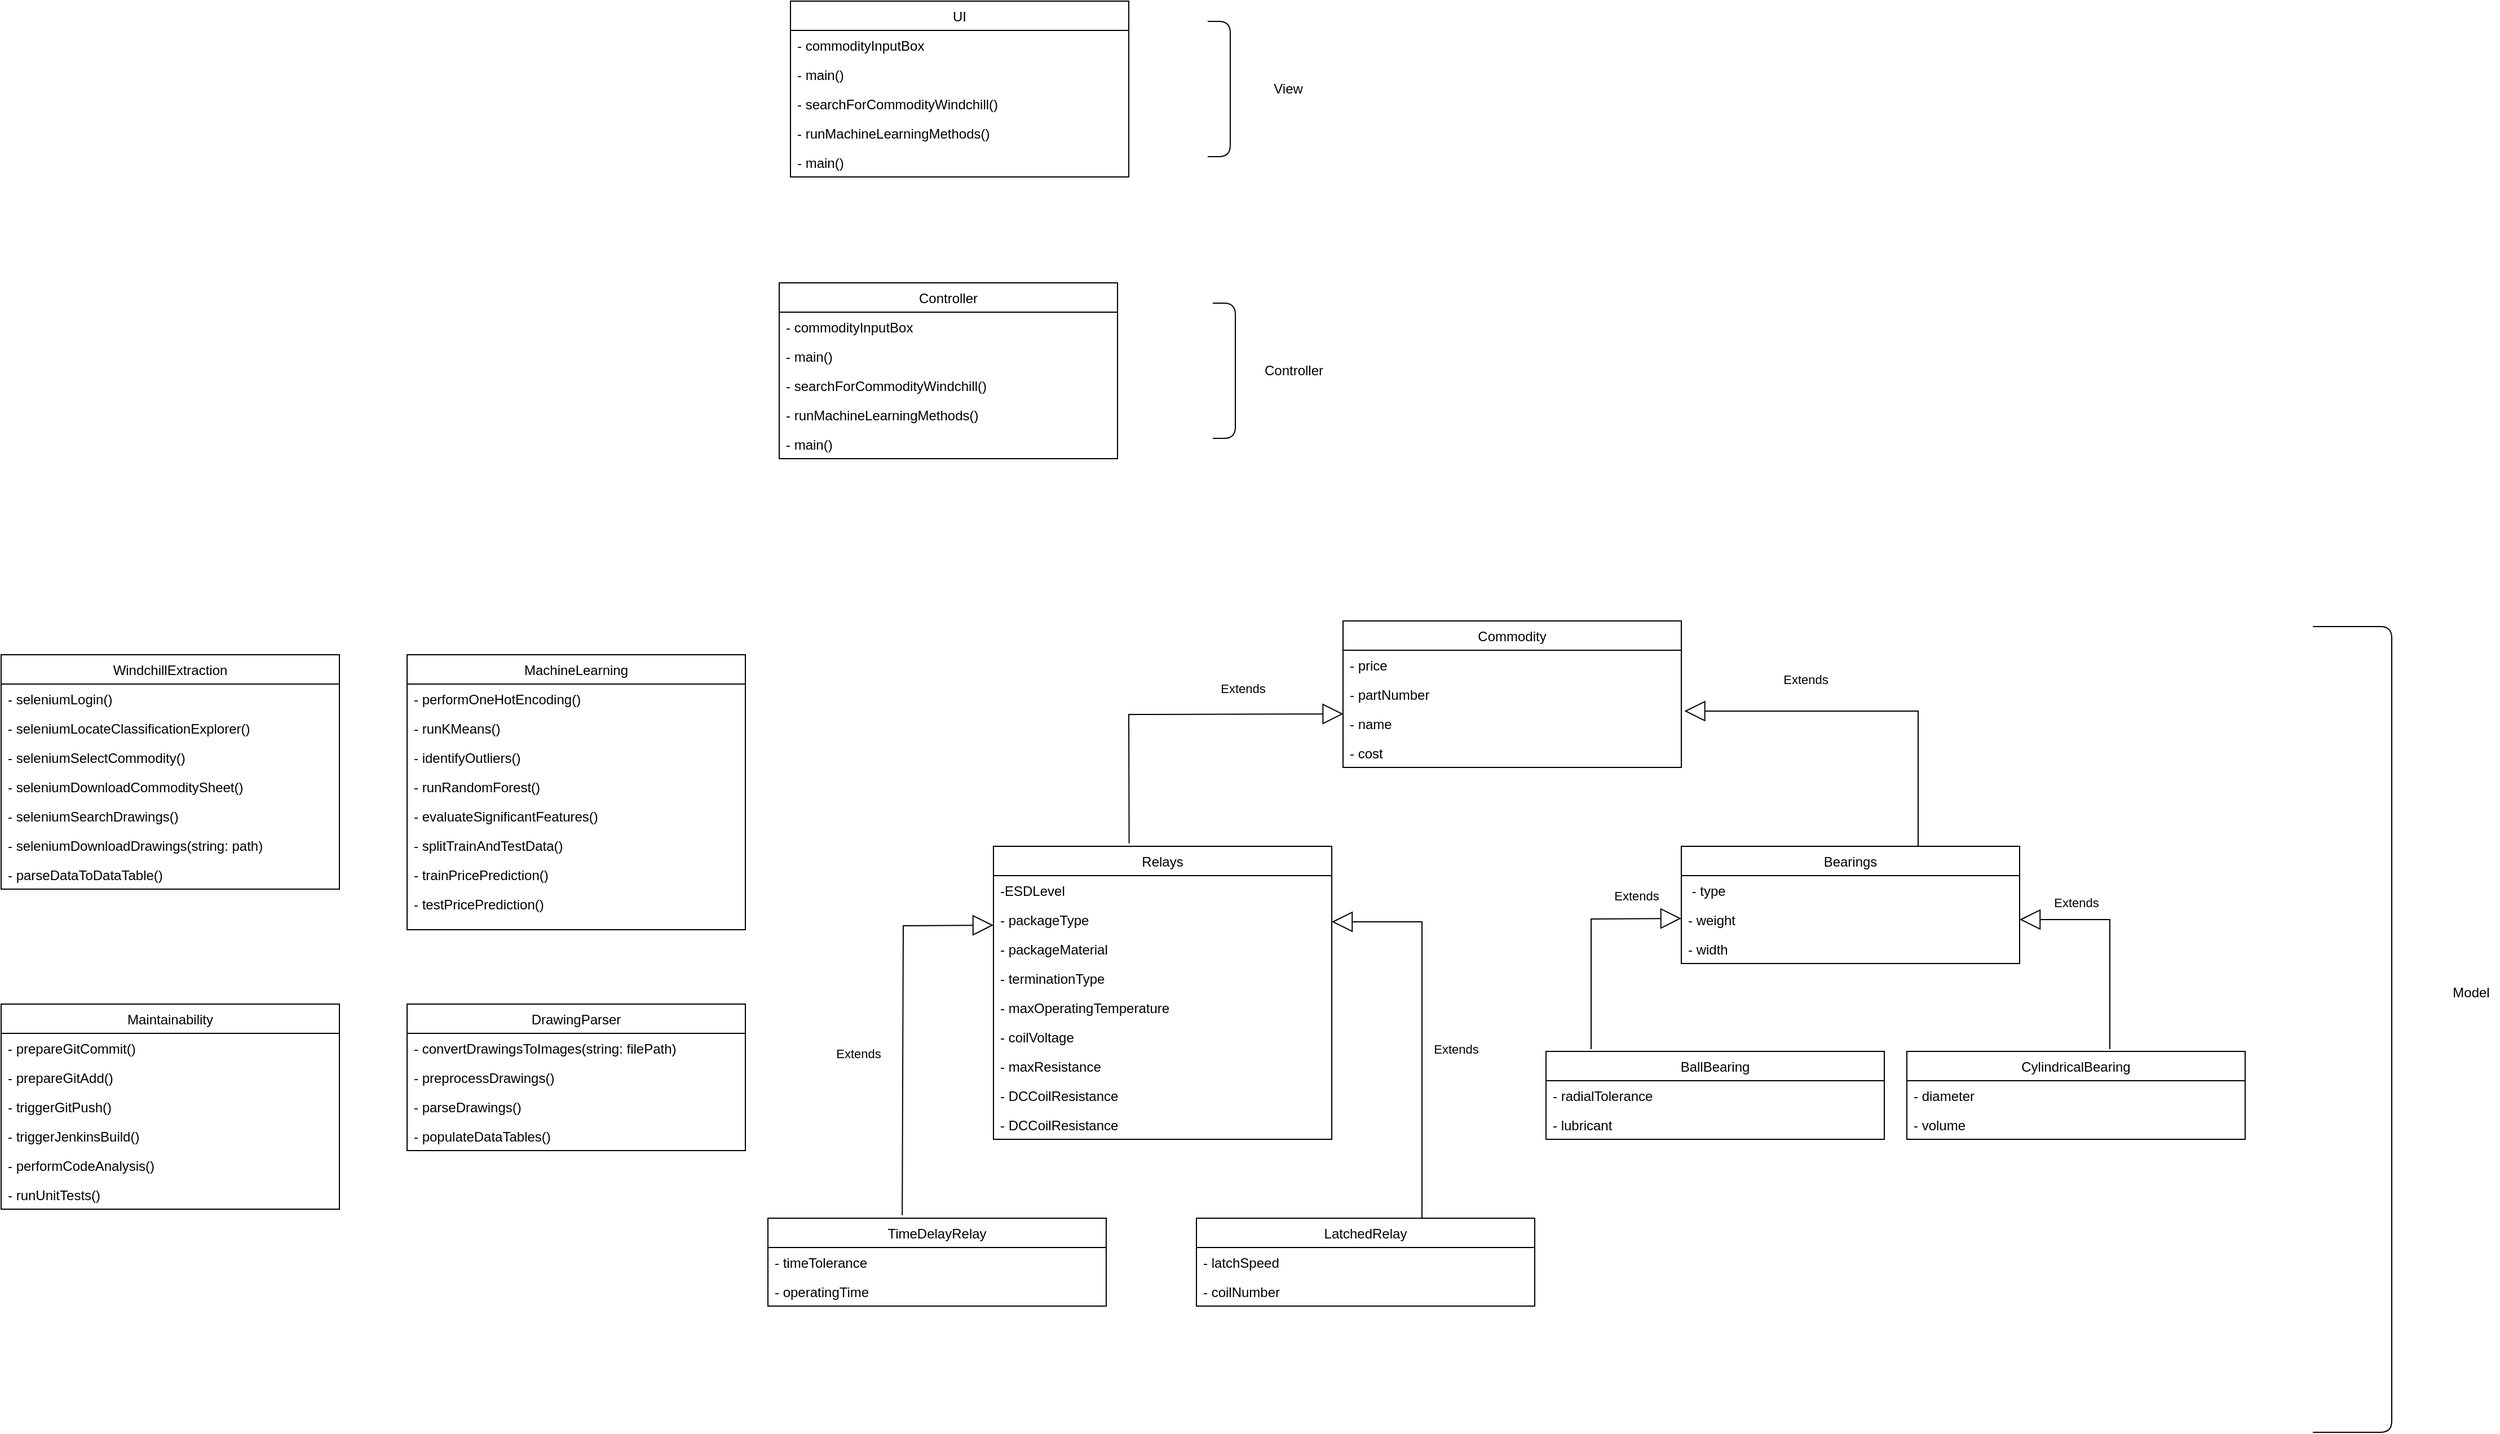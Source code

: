<mxfile version="17.1.3" type="github">
  <diagram id="C5RBs43oDa-KdzZeNtuy" name="Page-1">
    <mxGraphModel dx="688" dy="439" grid="1" gridSize="10" guides="1" tooltips="1" connect="1" arrows="1" fold="1" page="1" pageScale="1" pageWidth="827" pageHeight="1169" math="0" shadow="0">
      <root>
        <mxCell id="WIyWlLk6GJQsqaUBKTNV-0" />
        <mxCell id="WIyWlLk6GJQsqaUBKTNV-1" parent="WIyWlLk6GJQsqaUBKTNV-0" />
        <mxCell id="1sK50lc-n5-U59IMh-OA-5" value="WindchillExtraction" style="swimlane;fontStyle=0;childLayout=stackLayout;horizontal=1;startSize=26;fillColor=none;horizontalStack=0;resizeParent=1;resizeParentMax=0;resizeLast=0;collapsible=1;marginBottom=0;" parent="WIyWlLk6GJQsqaUBKTNV-1" vertex="1">
          <mxGeometry x="100" y="620" width="300" height="208" as="geometry" />
        </mxCell>
        <mxCell id="1sK50lc-n5-U59IMh-OA-6" value="- seleniumLogin()" style="text;strokeColor=none;fillColor=none;align=left;verticalAlign=top;spacingLeft=4;spacingRight=4;overflow=hidden;rotatable=0;points=[[0,0.5],[1,0.5]];portConstraint=eastwest;" parent="1sK50lc-n5-U59IMh-OA-5" vertex="1">
          <mxGeometry y="26" width="300" height="26" as="geometry" />
        </mxCell>
        <mxCell id="1sK50lc-n5-U59IMh-OA-7" value="- seleniumLocateClassificationExplorer()&#xa;" style="text;strokeColor=none;fillColor=none;align=left;verticalAlign=top;spacingLeft=4;spacingRight=4;overflow=hidden;rotatable=0;points=[[0,0.5],[1,0.5]];portConstraint=eastwest;" parent="1sK50lc-n5-U59IMh-OA-5" vertex="1">
          <mxGeometry y="52" width="300" height="26" as="geometry" />
        </mxCell>
        <mxCell id="1sK50lc-n5-U59IMh-OA-9" value="- seleniumSelectCommodity()&#xa;" style="text;strokeColor=none;fillColor=none;align=left;verticalAlign=top;spacingLeft=4;spacingRight=4;overflow=hidden;rotatable=0;points=[[0,0.5],[1,0.5]];portConstraint=eastwest;" parent="1sK50lc-n5-U59IMh-OA-5" vertex="1">
          <mxGeometry y="78" width="300" height="26" as="geometry" />
        </mxCell>
        <mxCell id="1sK50lc-n5-U59IMh-OA-10" value="- seleniumDownloadCommoditySheet()&#xa;" style="text;strokeColor=none;fillColor=none;align=left;verticalAlign=top;spacingLeft=4;spacingRight=4;overflow=hidden;rotatable=0;points=[[0,0.5],[1,0.5]];portConstraint=eastwest;" parent="1sK50lc-n5-U59IMh-OA-5" vertex="1">
          <mxGeometry y="104" width="300" height="26" as="geometry" />
        </mxCell>
        <mxCell id="1sK50lc-n5-U59IMh-OA-11" value="- seleniumSearchDrawings()&#xa;" style="text;strokeColor=none;fillColor=none;align=left;verticalAlign=top;spacingLeft=4;spacingRight=4;overflow=hidden;rotatable=0;points=[[0,0.5],[1,0.5]];portConstraint=eastwest;" parent="1sK50lc-n5-U59IMh-OA-5" vertex="1">
          <mxGeometry y="130" width="300" height="26" as="geometry" />
        </mxCell>
        <mxCell id="1sK50lc-n5-U59IMh-OA-19" value="- seleniumDownloadDrawings(string: path)&#xa;" style="text;strokeColor=none;fillColor=none;align=left;verticalAlign=top;spacingLeft=4;spacingRight=4;overflow=hidden;rotatable=0;points=[[0,0.5],[1,0.5]];portConstraint=eastwest;" parent="1sK50lc-n5-U59IMh-OA-5" vertex="1">
          <mxGeometry y="156" width="300" height="26" as="geometry" />
        </mxCell>
        <mxCell id="1sK50lc-n5-U59IMh-OA-20" value="- parseDataToDataTable()&#xa;" style="text;strokeColor=none;fillColor=none;align=left;verticalAlign=top;spacingLeft=4;spacingRight=4;overflow=hidden;rotatable=0;points=[[0,0.5],[1,0.5]];portConstraint=eastwest;" parent="1sK50lc-n5-U59IMh-OA-5" vertex="1">
          <mxGeometry y="182" width="300" height="26" as="geometry" />
        </mxCell>
        <mxCell id="1sK50lc-n5-U59IMh-OA-31" value="MachineLearning" style="swimlane;fontStyle=0;childLayout=stackLayout;horizontal=1;startSize=26;fillColor=none;horizontalStack=0;resizeParent=1;resizeParentMax=0;resizeLast=0;collapsible=1;marginBottom=0;" parent="WIyWlLk6GJQsqaUBKTNV-1" vertex="1">
          <mxGeometry x="460" y="620" width="300" height="244" as="geometry" />
        </mxCell>
        <mxCell id="1sK50lc-n5-U59IMh-OA-33" value="- performOneHotEncoding()&#xa;" style="text;strokeColor=none;fillColor=none;align=left;verticalAlign=top;spacingLeft=4;spacingRight=4;overflow=hidden;rotatable=0;points=[[0,0.5],[1,0.5]];portConstraint=eastwest;" parent="1sK50lc-n5-U59IMh-OA-31" vertex="1">
          <mxGeometry y="26" width="300" height="26" as="geometry" />
        </mxCell>
        <mxCell id="1sK50lc-n5-U59IMh-OA-34" value="- runKMeans()&#xa;" style="text;strokeColor=none;fillColor=none;align=left;verticalAlign=top;spacingLeft=4;spacingRight=4;overflow=hidden;rotatable=0;points=[[0,0.5],[1,0.5]];portConstraint=eastwest;" parent="1sK50lc-n5-U59IMh-OA-31" vertex="1">
          <mxGeometry y="52" width="300" height="26" as="geometry" />
        </mxCell>
        <mxCell id="1sK50lc-n5-U59IMh-OA-35" value="- identifyOutliers()&#xa;" style="text;strokeColor=none;fillColor=none;align=left;verticalAlign=top;spacingLeft=4;spacingRight=4;overflow=hidden;rotatable=0;points=[[0,0.5],[1,0.5]];portConstraint=eastwest;" parent="1sK50lc-n5-U59IMh-OA-31" vertex="1">
          <mxGeometry y="78" width="300" height="26" as="geometry" />
        </mxCell>
        <mxCell id="1sK50lc-n5-U59IMh-OA-36" value="- runRandomForest()&#xa;" style="text;strokeColor=none;fillColor=none;align=left;verticalAlign=top;spacingLeft=4;spacingRight=4;overflow=hidden;rotatable=0;points=[[0,0.5],[1,0.5]];portConstraint=eastwest;" parent="1sK50lc-n5-U59IMh-OA-31" vertex="1">
          <mxGeometry y="104" width="300" height="26" as="geometry" />
        </mxCell>
        <mxCell id="1sK50lc-n5-U59IMh-OA-37" value="- evaluateSignificantFeatures()&#xa;" style="text;strokeColor=none;fillColor=none;align=left;verticalAlign=top;spacingLeft=4;spacingRight=4;overflow=hidden;rotatable=0;points=[[0,0.5],[1,0.5]];portConstraint=eastwest;" parent="1sK50lc-n5-U59IMh-OA-31" vertex="1">
          <mxGeometry y="130" width="300" height="26" as="geometry" />
        </mxCell>
        <mxCell id="1sK50lc-n5-U59IMh-OA-38" value="- splitTrainAndTestData()&#xa;" style="text;strokeColor=none;fillColor=none;align=left;verticalAlign=top;spacingLeft=4;spacingRight=4;overflow=hidden;rotatable=0;points=[[0,0.5],[1,0.5]];portConstraint=eastwest;" parent="1sK50lc-n5-U59IMh-OA-31" vertex="1">
          <mxGeometry y="156" width="300" height="26" as="geometry" />
        </mxCell>
        <mxCell id="1sK50lc-n5-U59IMh-OA-39" value="- trainPricePrediction()&#xa;" style="text;strokeColor=none;fillColor=none;align=left;verticalAlign=top;spacingLeft=4;spacingRight=4;overflow=hidden;rotatable=0;points=[[0,0.5],[1,0.5]];portConstraint=eastwest;" parent="1sK50lc-n5-U59IMh-OA-31" vertex="1">
          <mxGeometry y="182" width="300" height="26" as="geometry" />
        </mxCell>
        <mxCell id="1sK50lc-n5-U59IMh-OA-40" value="- testPricePrediction()" style="text;strokeColor=none;fillColor=none;align=left;verticalAlign=top;spacingLeft=4;spacingRight=4;overflow=hidden;rotatable=0;points=[[0,0.5],[1,0.5]];portConstraint=eastwest;" parent="1sK50lc-n5-U59IMh-OA-31" vertex="1">
          <mxGeometry y="208" width="300" height="36" as="geometry" />
        </mxCell>
        <mxCell id="1sK50lc-n5-U59IMh-OA-41" value="DrawingParser" style="swimlane;fontStyle=0;childLayout=stackLayout;horizontal=1;startSize=26;fillColor=none;horizontalStack=0;resizeParent=1;resizeParentMax=0;resizeLast=0;collapsible=1;marginBottom=0;" parent="WIyWlLk6GJQsqaUBKTNV-1" vertex="1">
          <mxGeometry x="460" y="930" width="300" height="130" as="geometry" />
        </mxCell>
        <mxCell id="1sK50lc-n5-U59IMh-OA-42" value="- convertDrawingsToImages(string: filePath)" style="text;strokeColor=none;fillColor=none;align=left;verticalAlign=top;spacingLeft=4;spacingRight=4;overflow=hidden;rotatable=0;points=[[0,0.5],[1,0.5]];portConstraint=eastwest;" parent="1sK50lc-n5-U59IMh-OA-41" vertex="1">
          <mxGeometry y="26" width="300" height="26" as="geometry" />
        </mxCell>
        <mxCell id="1sK50lc-n5-U59IMh-OA-44" value="- preprocessDrawings()" style="text;strokeColor=none;fillColor=none;align=left;verticalAlign=top;spacingLeft=4;spacingRight=4;overflow=hidden;rotatable=0;points=[[0,0.5],[1,0.5]];portConstraint=eastwest;" parent="1sK50lc-n5-U59IMh-OA-41" vertex="1">
          <mxGeometry y="52" width="300" height="26" as="geometry" />
        </mxCell>
        <mxCell id="1sK50lc-n5-U59IMh-OA-45" value="- parseDrawings()" style="text;strokeColor=none;fillColor=none;align=left;verticalAlign=top;spacingLeft=4;spacingRight=4;overflow=hidden;rotatable=0;points=[[0,0.5],[1,0.5]];portConstraint=eastwest;" parent="1sK50lc-n5-U59IMh-OA-41" vertex="1">
          <mxGeometry y="78" width="300" height="26" as="geometry" />
        </mxCell>
        <mxCell id="1sK50lc-n5-U59IMh-OA-46" value="- populateDataTables()" style="text;strokeColor=none;fillColor=none;align=left;verticalAlign=top;spacingLeft=4;spacingRight=4;overflow=hidden;rotatable=0;points=[[0,0.5],[1,0.5]];portConstraint=eastwest;" parent="1sK50lc-n5-U59IMh-OA-41" vertex="1">
          <mxGeometry y="104" width="300" height="26" as="geometry" />
        </mxCell>
        <mxCell id="1sK50lc-n5-U59IMh-OA-51" value="Maintainability" style="swimlane;fontStyle=0;childLayout=stackLayout;horizontal=1;startSize=26;fillColor=none;horizontalStack=0;resizeParent=1;resizeParentMax=0;resizeLast=0;collapsible=1;marginBottom=0;" parent="WIyWlLk6GJQsqaUBKTNV-1" vertex="1">
          <mxGeometry x="100" y="930" width="300" height="182" as="geometry" />
        </mxCell>
        <mxCell id="1sK50lc-n5-U59IMh-OA-52" value="- prepareGitCommit()" style="text;strokeColor=none;fillColor=none;align=left;verticalAlign=top;spacingLeft=4;spacingRight=4;overflow=hidden;rotatable=0;points=[[0,0.5],[1,0.5]];portConstraint=eastwest;" parent="1sK50lc-n5-U59IMh-OA-51" vertex="1">
          <mxGeometry y="26" width="300" height="26" as="geometry" />
        </mxCell>
        <mxCell id="1sK50lc-n5-U59IMh-OA-53" value="- prepareGitAdd()" style="text;strokeColor=none;fillColor=none;align=left;verticalAlign=top;spacingLeft=4;spacingRight=4;overflow=hidden;rotatable=0;points=[[0,0.5],[1,0.5]];portConstraint=eastwest;" parent="1sK50lc-n5-U59IMh-OA-51" vertex="1">
          <mxGeometry y="52" width="300" height="26" as="geometry" />
        </mxCell>
        <mxCell id="1sK50lc-n5-U59IMh-OA-54" value="- triggerGitPush()&#xa;" style="text;strokeColor=none;fillColor=none;align=left;verticalAlign=top;spacingLeft=4;spacingRight=4;overflow=hidden;rotatable=0;points=[[0,0.5],[1,0.5]];portConstraint=eastwest;" parent="1sK50lc-n5-U59IMh-OA-51" vertex="1">
          <mxGeometry y="78" width="300" height="26" as="geometry" />
        </mxCell>
        <mxCell id="1sK50lc-n5-U59IMh-OA-55" value="- triggerJenkinsBuild()" style="text;strokeColor=none;fillColor=none;align=left;verticalAlign=top;spacingLeft=4;spacingRight=4;overflow=hidden;rotatable=0;points=[[0,0.5],[1,0.5]];portConstraint=eastwest;" parent="1sK50lc-n5-U59IMh-OA-51" vertex="1">
          <mxGeometry y="104" width="300" height="26" as="geometry" />
        </mxCell>
        <mxCell id="1sK50lc-n5-U59IMh-OA-56" value="- performCodeAnalysis()" style="text;strokeColor=none;fillColor=none;align=left;verticalAlign=top;spacingLeft=4;spacingRight=4;overflow=hidden;rotatable=0;points=[[0,0.5],[1,0.5]];portConstraint=eastwest;" parent="1sK50lc-n5-U59IMh-OA-51" vertex="1">
          <mxGeometry y="130" width="300" height="26" as="geometry" />
        </mxCell>
        <mxCell id="1sK50lc-n5-U59IMh-OA-57" value="- runUnitTests()" style="text;strokeColor=none;fillColor=none;align=left;verticalAlign=top;spacingLeft=4;spacingRight=4;overflow=hidden;rotatable=0;points=[[0,0.5],[1,0.5]];portConstraint=eastwest;" parent="1sK50lc-n5-U59IMh-OA-51" vertex="1">
          <mxGeometry y="156" width="300" height="26" as="geometry" />
        </mxCell>
        <mxCell id="1sK50lc-n5-U59IMh-OA-61" value="Commodity" style="swimlane;fontStyle=0;childLayout=stackLayout;horizontal=1;startSize=26;fillColor=none;horizontalStack=0;resizeParent=1;resizeParentMax=0;resizeLast=0;collapsible=1;marginBottom=0;" parent="WIyWlLk6GJQsqaUBKTNV-1" vertex="1">
          <mxGeometry x="1290" y="590" width="300" height="130" as="geometry" />
        </mxCell>
        <mxCell id="1sK50lc-n5-U59IMh-OA-62" value="- price" style="text;strokeColor=none;fillColor=none;align=left;verticalAlign=top;spacingLeft=4;spacingRight=4;overflow=hidden;rotatable=0;points=[[0,0.5],[1,0.5]];portConstraint=eastwest;" parent="1sK50lc-n5-U59IMh-OA-61" vertex="1">
          <mxGeometry y="26" width="300" height="26" as="geometry" />
        </mxCell>
        <mxCell id="1sK50lc-n5-U59IMh-OA-63" value="- partNumber" style="text;strokeColor=none;fillColor=none;align=left;verticalAlign=top;spacingLeft=4;spacingRight=4;overflow=hidden;rotatable=0;points=[[0,0.5],[1,0.5]];portConstraint=eastwest;" parent="1sK50lc-n5-U59IMh-OA-61" vertex="1">
          <mxGeometry y="52" width="300" height="26" as="geometry" />
        </mxCell>
        <mxCell id="1sK50lc-n5-U59IMh-OA-65" value="- name" style="text;strokeColor=none;fillColor=none;align=left;verticalAlign=top;spacingLeft=4;spacingRight=4;overflow=hidden;rotatable=0;points=[[0,0.5],[1,0.5]];portConstraint=eastwest;" parent="1sK50lc-n5-U59IMh-OA-61" vertex="1">
          <mxGeometry y="78" width="300" height="26" as="geometry" />
        </mxCell>
        <mxCell id="1sK50lc-n5-U59IMh-OA-66" value="- cost " style="text;strokeColor=none;fillColor=none;align=left;verticalAlign=top;spacingLeft=4;spacingRight=4;overflow=hidden;rotatable=0;points=[[0,0.5],[1,0.5]];portConstraint=eastwest;" parent="1sK50lc-n5-U59IMh-OA-61" vertex="1">
          <mxGeometry y="104" width="300" height="26" as="geometry" />
        </mxCell>
        <mxCell id="KKLGuPh0WW9fZ8P-ubre-0" value="Relays" style="swimlane;fontStyle=0;childLayout=stackLayout;horizontal=1;startSize=26;fillColor=none;horizontalStack=0;resizeParent=1;resizeParentMax=0;resizeLast=0;collapsible=1;marginBottom=0;" vertex="1" parent="WIyWlLk6GJQsqaUBKTNV-1">
          <mxGeometry x="980" y="790" width="300" height="260" as="geometry" />
        </mxCell>
        <mxCell id="KKLGuPh0WW9fZ8P-ubre-1" value="-ESDLevel" style="text;strokeColor=none;fillColor=none;align=left;verticalAlign=top;spacingLeft=4;spacingRight=4;overflow=hidden;rotatable=0;points=[[0,0.5],[1,0.5]];portConstraint=eastwest;" vertex="1" parent="KKLGuPh0WW9fZ8P-ubre-0">
          <mxGeometry y="26" width="300" height="26" as="geometry" />
        </mxCell>
        <mxCell id="KKLGuPh0WW9fZ8P-ubre-2" value="- packageType" style="text;strokeColor=none;fillColor=none;align=left;verticalAlign=top;spacingLeft=4;spacingRight=4;overflow=hidden;rotatable=0;points=[[0,0.5],[1,0.5]];portConstraint=eastwest;" vertex="1" parent="KKLGuPh0WW9fZ8P-ubre-0">
          <mxGeometry y="52" width="300" height="26" as="geometry" />
        </mxCell>
        <mxCell id="KKLGuPh0WW9fZ8P-ubre-32" value="Extends" style="endArrow=block;endSize=16;endFill=0;html=1;rounded=0;exitX=0.397;exitY=-0.033;exitDx=0;exitDy=0;exitPerimeter=0;" edge="1" parent="KKLGuPh0WW9fZ8P-ubre-0" source="KKLGuPh0WW9fZ8P-ubre-10">
          <mxGeometry x="-0.15" y="40" width="160" relative="1" as="geometry">
            <mxPoint x="-80" y="320" as="sourcePoint" />
            <mxPoint y="70" as="targetPoint" />
            <Array as="points">
              <mxPoint x="-80" y="70.48" />
            </Array>
            <mxPoint as="offset" />
          </mxGeometry>
        </mxCell>
        <mxCell id="KKLGuPh0WW9fZ8P-ubre-3" value="- packageMaterial" style="text;strokeColor=none;fillColor=none;align=left;verticalAlign=top;spacingLeft=4;spacingRight=4;overflow=hidden;rotatable=0;points=[[0,0.5],[1,0.5]];portConstraint=eastwest;" vertex="1" parent="KKLGuPh0WW9fZ8P-ubre-0">
          <mxGeometry y="78" width="300" height="26" as="geometry" />
        </mxCell>
        <mxCell id="KKLGuPh0WW9fZ8P-ubre-4" value="- terminationType" style="text;strokeColor=none;fillColor=none;align=left;verticalAlign=top;spacingLeft=4;spacingRight=4;overflow=hidden;rotatable=0;points=[[0,0.5],[1,0.5]];portConstraint=eastwest;" vertex="1" parent="KKLGuPh0WW9fZ8P-ubre-0">
          <mxGeometry y="104" width="300" height="26" as="geometry" />
        </mxCell>
        <mxCell id="KKLGuPh0WW9fZ8P-ubre-37" value="- maxOperatingTemperature" style="text;strokeColor=none;fillColor=none;align=left;verticalAlign=top;spacingLeft=4;spacingRight=4;overflow=hidden;rotatable=0;points=[[0,0.5],[1,0.5]];portConstraint=eastwest;" vertex="1" parent="KKLGuPh0WW9fZ8P-ubre-0">
          <mxGeometry y="130" width="300" height="26" as="geometry" />
        </mxCell>
        <mxCell id="KKLGuPh0WW9fZ8P-ubre-38" value="- coilVoltage" style="text;strokeColor=none;fillColor=none;align=left;verticalAlign=top;spacingLeft=4;spacingRight=4;overflow=hidden;rotatable=0;points=[[0,0.5],[1,0.5]];portConstraint=eastwest;" vertex="1" parent="KKLGuPh0WW9fZ8P-ubre-0">
          <mxGeometry y="156" width="300" height="26" as="geometry" />
        </mxCell>
        <mxCell id="KKLGuPh0WW9fZ8P-ubre-40" value="- maxResistance" style="text;strokeColor=none;fillColor=none;align=left;verticalAlign=top;spacingLeft=4;spacingRight=4;overflow=hidden;rotatable=0;points=[[0,0.5],[1,0.5]];portConstraint=eastwest;" vertex="1" parent="KKLGuPh0WW9fZ8P-ubre-0">
          <mxGeometry y="182" width="300" height="26" as="geometry" />
        </mxCell>
        <mxCell id="KKLGuPh0WW9fZ8P-ubre-36" value="- DCCoilResistance" style="text;strokeColor=none;fillColor=none;align=left;verticalAlign=top;spacingLeft=4;spacingRight=4;overflow=hidden;rotatable=0;points=[[0,0.5],[1,0.5]];portConstraint=eastwest;" vertex="1" parent="KKLGuPh0WW9fZ8P-ubre-0">
          <mxGeometry y="208" width="300" height="26" as="geometry" />
        </mxCell>
        <mxCell id="KKLGuPh0WW9fZ8P-ubre-39" value="- DCCoilResistance" style="text;strokeColor=none;fillColor=none;align=left;verticalAlign=top;spacingLeft=4;spacingRight=4;overflow=hidden;rotatable=0;points=[[0,0.5],[1,0.5]];portConstraint=eastwest;" vertex="1" parent="KKLGuPh0WW9fZ8P-ubre-0">
          <mxGeometry y="234" width="300" height="26" as="geometry" />
        </mxCell>
        <mxCell id="KKLGuPh0WW9fZ8P-ubre-5" value="Bearings" style="swimlane;fontStyle=0;childLayout=stackLayout;horizontal=1;startSize=26;fillColor=none;horizontalStack=0;resizeParent=1;resizeParentMax=0;resizeLast=0;collapsible=1;marginBottom=0;" vertex="1" parent="WIyWlLk6GJQsqaUBKTNV-1">
          <mxGeometry x="1590" y="790" width="300" height="104" as="geometry" />
        </mxCell>
        <mxCell id="KKLGuPh0WW9fZ8P-ubre-6" value=" - type " style="text;strokeColor=none;fillColor=none;align=left;verticalAlign=top;spacingLeft=4;spacingRight=4;overflow=hidden;rotatable=0;points=[[0,0.5],[1,0.5]];portConstraint=eastwest;" vertex="1" parent="KKLGuPh0WW9fZ8P-ubre-5">
          <mxGeometry y="26" width="300" height="26" as="geometry" />
        </mxCell>
        <mxCell id="KKLGuPh0WW9fZ8P-ubre-7" value="- weight " style="text;strokeColor=none;fillColor=none;align=left;verticalAlign=top;spacingLeft=4;spacingRight=4;overflow=hidden;rotatable=0;points=[[0,0.5],[1,0.5]];portConstraint=eastwest;" vertex="1" parent="KKLGuPh0WW9fZ8P-ubre-5">
          <mxGeometry y="52" width="300" height="26" as="geometry" />
        </mxCell>
        <mxCell id="KKLGuPh0WW9fZ8P-ubre-8" value="- width" style="text;strokeColor=none;fillColor=none;align=left;verticalAlign=top;spacingLeft=4;spacingRight=4;overflow=hidden;rotatable=0;points=[[0,0.5],[1,0.5]];portConstraint=eastwest;" vertex="1" parent="KKLGuPh0WW9fZ8P-ubre-5">
          <mxGeometry y="78" width="300" height="26" as="geometry" />
        </mxCell>
        <mxCell id="KKLGuPh0WW9fZ8P-ubre-10" value="TimeDelayRelay" style="swimlane;fontStyle=0;childLayout=stackLayout;horizontal=1;startSize=26;fillColor=none;horizontalStack=0;resizeParent=1;resizeParentMax=0;resizeLast=0;collapsible=1;marginBottom=0;" vertex="1" parent="WIyWlLk6GJQsqaUBKTNV-1">
          <mxGeometry x="780" y="1120" width="300" height="78" as="geometry" />
        </mxCell>
        <mxCell id="KKLGuPh0WW9fZ8P-ubre-11" value="- timeTolerance" style="text;strokeColor=none;fillColor=none;align=left;verticalAlign=top;spacingLeft=4;spacingRight=4;overflow=hidden;rotatable=0;points=[[0,0.5],[1,0.5]];portConstraint=eastwest;" vertex="1" parent="KKLGuPh0WW9fZ8P-ubre-10">
          <mxGeometry y="26" width="300" height="26" as="geometry" />
        </mxCell>
        <mxCell id="KKLGuPh0WW9fZ8P-ubre-14" value="- operatingTime" style="text;strokeColor=none;fillColor=none;align=left;verticalAlign=top;spacingLeft=4;spacingRight=4;overflow=hidden;rotatable=0;points=[[0,0.5],[1,0.5]];portConstraint=eastwest;" vertex="1" parent="KKLGuPh0WW9fZ8P-ubre-10">
          <mxGeometry y="52" width="300" height="26" as="geometry" />
        </mxCell>
        <mxCell id="KKLGuPh0WW9fZ8P-ubre-15" value="LatchedRelay" style="swimlane;fontStyle=0;childLayout=stackLayout;horizontal=1;startSize=26;fillColor=none;horizontalStack=0;resizeParent=1;resizeParentMax=0;resizeLast=0;collapsible=1;marginBottom=0;" vertex="1" parent="WIyWlLk6GJQsqaUBKTNV-1">
          <mxGeometry x="1160" y="1120" width="300" height="78" as="geometry" />
        </mxCell>
        <mxCell id="KKLGuPh0WW9fZ8P-ubre-18" value="- latchSpeed" style="text;strokeColor=none;fillColor=none;align=left;verticalAlign=top;spacingLeft=4;spacingRight=4;overflow=hidden;rotatable=0;points=[[0,0.5],[1,0.5]];portConstraint=eastwest;" vertex="1" parent="KKLGuPh0WW9fZ8P-ubre-15">
          <mxGeometry y="26" width="300" height="26" as="geometry" />
        </mxCell>
        <mxCell id="KKLGuPh0WW9fZ8P-ubre-19" value="- coilNumber" style="text;strokeColor=none;fillColor=none;align=left;verticalAlign=top;spacingLeft=4;spacingRight=4;overflow=hidden;rotatable=0;points=[[0,0.5],[1,0.5]];portConstraint=eastwest;" vertex="1" parent="KKLGuPh0WW9fZ8P-ubre-15">
          <mxGeometry y="52" width="300" height="26" as="geometry" />
        </mxCell>
        <mxCell id="KKLGuPh0WW9fZ8P-ubre-20" value="CylindricalBearing" style="swimlane;fontStyle=0;childLayout=stackLayout;horizontal=1;startSize=26;fillColor=none;horizontalStack=0;resizeParent=1;resizeParentMax=0;resizeLast=0;collapsible=1;marginBottom=0;" vertex="1" parent="WIyWlLk6GJQsqaUBKTNV-1">
          <mxGeometry x="1790" y="972" width="300" height="78" as="geometry" />
        </mxCell>
        <mxCell id="KKLGuPh0WW9fZ8P-ubre-23" value="- diameter" style="text;strokeColor=none;fillColor=none;align=left;verticalAlign=top;spacingLeft=4;spacingRight=4;overflow=hidden;rotatable=0;points=[[0,0.5],[1,0.5]];portConstraint=eastwest;" vertex="1" parent="KKLGuPh0WW9fZ8P-ubre-20">
          <mxGeometry y="26" width="300" height="26" as="geometry" />
        </mxCell>
        <mxCell id="KKLGuPh0WW9fZ8P-ubre-24" value="- volume" style="text;strokeColor=none;fillColor=none;align=left;verticalAlign=top;spacingLeft=4;spacingRight=4;overflow=hidden;rotatable=0;points=[[0,0.5],[1,0.5]];portConstraint=eastwest;" vertex="1" parent="KKLGuPh0WW9fZ8P-ubre-20">
          <mxGeometry y="52" width="300" height="26" as="geometry" />
        </mxCell>
        <mxCell id="KKLGuPh0WW9fZ8P-ubre-25" value="BallBearing" style="swimlane;fontStyle=0;childLayout=stackLayout;horizontal=1;startSize=26;fillColor=none;horizontalStack=0;resizeParent=1;resizeParentMax=0;resizeLast=0;collapsible=1;marginBottom=0;" vertex="1" parent="WIyWlLk6GJQsqaUBKTNV-1">
          <mxGeometry x="1470" y="972" width="300" height="78" as="geometry" />
        </mxCell>
        <mxCell id="KKLGuPh0WW9fZ8P-ubre-26" value="- radialTolerance" style="text;strokeColor=none;fillColor=none;align=left;verticalAlign=top;spacingLeft=4;spacingRight=4;overflow=hidden;rotatable=0;points=[[0,0.5],[1,0.5]];portConstraint=eastwest;" vertex="1" parent="KKLGuPh0WW9fZ8P-ubre-25">
          <mxGeometry y="26" width="300" height="26" as="geometry" />
        </mxCell>
        <mxCell id="KKLGuPh0WW9fZ8P-ubre-27" value="- lubricant" style="text;strokeColor=none;fillColor=none;align=left;verticalAlign=top;spacingLeft=4;spacingRight=4;overflow=hidden;rotatable=0;points=[[0,0.5],[1,0.5]];portConstraint=eastwest;" vertex="1" parent="KKLGuPh0WW9fZ8P-ubre-25">
          <mxGeometry y="52" width="300" height="26" as="geometry" />
        </mxCell>
        <mxCell id="KKLGuPh0WW9fZ8P-ubre-30" value="Extends" style="endArrow=block;endSize=16;endFill=0;html=1;rounded=0;entryX=0.001;entryY=1.174;entryDx=0;entryDy=0;entryPerimeter=0;exitX=0.401;exitY=-0.01;exitDx=0;exitDy=0;exitPerimeter=0;" edge="1" parent="WIyWlLk6GJQsqaUBKTNV-1" source="KKLGuPh0WW9fZ8P-ubre-0" target="1sK50lc-n5-U59IMh-OA-63">
          <mxGeometry x="0.41" y="23" width="160" relative="1" as="geometry">
            <mxPoint x="1090" y="790" as="sourcePoint" />
            <mxPoint x="1250" y="790" as="targetPoint" />
            <Array as="points">
              <mxPoint x="1100" y="673" />
            </Array>
            <mxPoint as="offset" />
          </mxGeometry>
        </mxCell>
        <mxCell id="KKLGuPh0WW9fZ8P-ubre-31" value="Extends" style="endArrow=block;endSize=16;endFill=0;html=1;rounded=0;entryX=1.009;entryY=1.077;entryDx=0;entryDy=0;entryPerimeter=0;exitX=0.7;exitY=0;exitDx=0;exitDy=0;exitPerimeter=0;" edge="1" parent="WIyWlLk6GJQsqaUBKTNV-1" source="KKLGuPh0WW9fZ8P-ubre-5" target="1sK50lc-n5-U59IMh-OA-63">
          <mxGeometry x="0.34" y="-28" width="160" relative="1" as="geometry">
            <mxPoint x="1800" y="780" as="sourcePoint" />
            <mxPoint x="1900" y="790" as="targetPoint" />
            <Array as="points">
              <mxPoint x="1800" y="670" />
            </Array>
            <mxPoint as="offset" />
          </mxGeometry>
        </mxCell>
        <mxCell id="KKLGuPh0WW9fZ8P-ubre-33" value="Extends" style="endArrow=block;endSize=16;endFill=0;html=1;rounded=0;" edge="1" parent="WIyWlLk6GJQsqaUBKTNV-1">
          <mxGeometry x="0.592" y="20" width="160" relative="1" as="geometry">
            <mxPoint x="1510" y="970" as="sourcePoint" />
            <mxPoint x="1590" y="854" as="targetPoint" />
            <Array as="points">
              <mxPoint x="1510" y="854.48" />
            </Array>
            <mxPoint as="offset" />
          </mxGeometry>
        </mxCell>
        <mxCell id="KKLGuPh0WW9fZ8P-ubre-34" value="Extends" style="endArrow=block;endSize=16;endFill=0;html=1;rounded=0;entryX=1;entryY=0.5;entryDx=0;entryDy=0;" edge="1" parent="WIyWlLk6GJQsqaUBKTNV-1" target="KKLGuPh0WW9fZ8P-ubre-7">
          <mxGeometry x="0.487" y="-15" width="160" relative="1" as="geometry">
            <mxPoint x="1970" y="970" as="sourcePoint" />
            <mxPoint x="1890.0" y="854.002" as="targetPoint" />
            <Array as="points">
              <mxPoint x="1970" y="855" />
            </Array>
            <mxPoint as="offset" />
          </mxGeometry>
        </mxCell>
        <mxCell id="KKLGuPh0WW9fZ8P-ubre-35" value="Extends" style="endArrow=block;endSize=16;endFill=0;html=1;rounded=0;entryX=1;entryY=0.5;entryDx=0;entryDy=0;" edge="1" parent="WIyWlLk6GJQsqaUBKTNV-1">
          <mxGeometry x="-0.125" y="-30" width="160" relative="1" as="geometry">
            <mxPoint x="1360" y="1120" as="sourcePoint" />
            <mxPoint x="1280" y="857" as="targetPoint" />
            <Array as="points">
              <mxPoint x="1360" y="857" />
            </Array>
            <mxPoint as="offset" />
          </mxGeometry>
        </mxCell>
        <mxCell id="KKLGuPh0WW9fZ8P-ubre-42" value="UI" style="swimlane;fontStyle=0;childLayout=stackLayout;horizontal=1;startSize=26;fillColor=none;horizontalStack=0;resizeParent=1;resizeParentMax=0;resizeLast=0;collapsible=1;marginBottom=0;" vertex="1" parent="WIyWlLk6GJQsqaUBKTNV-1">
          <mxGeometry x="800" y="40" width="300" height="156" as="geometry" />
        </mxCell>
        <mxCell id="KKLGuPh0WW9fZ8P-ubre-53" value="- commodityInputBox" style="text;strokeColor=none;fillColor=none;align=left;verticalAlign=top;spacingLeft=4;spacingRight=4;overflow=hidden;rotatable=0;points=[[0,0.5],[1,0.5]];portConstraint=eastwest;" vertex="1" parent="KKLGuPh0WW9fZ8P-ubre-42">
          <mxGeometry y="26" width="300" height="26" as="geometry" />
        </mxCell>
        <mxCell id="KKLGuPh0WW9fZ8P-ubre-55" value="- main()" style="text;strokeColor=none;fillColor=none;align=left;verticalAlign=top;spacingLeft=4;spacingRight=4;overflow=hidden;rotatable=0;points=[[0,0.5],[1,0.5]];portConstraint=eastwest;" vertex="1" parent="KKLGuPh0WW9fZ8P-ubre-42">
          <mxGeometry y="52" width="300" height="26" as="geometry" />
        </mxCell>
        <mxCell id="KKLGuPh0WW9fZ8P-ubre-54" value="- searchForCommodityWindchill()" style="text;strokeColor=none;fillColor=none;align=left;verticalAlign=top;spacingLeft=4;spacingRight=4;overflow=hidden;rotatable=0;points=[[0,0.5],[1,0.5]];portConstraint=eastwest;" vertex="1" parent="KKLGuPh0WW9fZ8P-ubre-42">
          <mxGeometry y="78" width="300" height="26" as="geometry" />
        </mxCell>
        <mxCell id="KKLGuPh0WW9fZ8P-ubre-52" value="- runMachineLearningMethods()" style="text;strokeColor=none;fillColor=none;align=left;verticalAlign=top;spacingLeft=4;spacingRight=4;overflow=hidden;rotatable=0;points=[[0,0.5],[1,0.5]];portConstraint=eastwest;" vertex="1" parent="KKLGuPh0WW9fZ8P-ubre-42">
          <mxGeometry y="104" width="300" height="26" as="geometry" />
        </mxCell>
        <mxCell id="KKLGuPh0WW9fZ8P-ubre-51" value="- main()" style="text;strokeColor=none;fillColor=none;align=left;verticalAlign=top;spacingLeft=4;spacingRight=4;overflow=hidden;rotatable=0;points=[[0,0.5],[1,0.5]];portConstraint=eastwest;" vertex="1" parent="KKLGuPh0WW9fZ8P-ubre-42">
          <mxGeometry y="130" width="300" height="26" as="geometry" />
        </mxCell>
        <mxCell id="KKLGuPh0WW9fZ8P-ubre-56" value="" style="shape=curlyBracket;whiteSpace=wrap;html=1;rounded=1;flipH=1;size=0;" vertex="1" parent="WIyWlLk6GJQsqaUBKTNV-1">
          <mxGeometry x="1170" y="58" width="20" height="120" as="geometry" />
        </mxCell>
        <mxCell id="KKLGuPh0WW9fZ8P-ubre-57" value="View" style="text;html=1;align=center;verticalAlign=middle;resizable=0;points=[];autosize=1;strokeColor=none;fillColor=none;" vertex="1" parent="WIyWlLk6GJQsqaUBKTNV-1">
          <mxGeometry x="1221" y="108" width="40" height="20" as="geometry" />
        </mxCell>
        <mxCell id="KKLGuPh0WW9fZ8P-ubre-58" value="Controller" style="swimlane;fontStyle=0;childLayout=stackLayout;horizontal=1;startSize=26;fillColor=none;horizontalStack=0;resizeParent=1;resizeParentMax=0;resizeLast=0;collapsible=1;marginBottom=0;" vertex="1" parent="WIyWlLk6GJQsqaUBKTNV-1">
          <mxGeometry x="790" y="290" width="300" height="156" as="geometry" />
        </mxCell>
        <mxCell id="KKLGuPh0WW9fZ8P-ubre-59" value="- commodityInputBox" style="text;strokeColor=none;fillColor=none;align=left;verticalAlign=top;spacingLeft=4;spacingRight=4;overflow=hidden;rotatable=0;points=[[0,0.5],[1,0.5]];portConstraint=eastwest;" vertex="1" parent="KKLGuPh0WW9fZ8P-ubre-58">
          <mxGeometry y="26" width="300" height="26" as="geometry" />
        </mxCell>
        <mxCell id="KKLGuPh0WW9fZ8P-ubre-60" value="- main()" style="text;strokeColor=none;fillColor=none;align=left;verticalAlign=top;spacingLeft=4;spacingRight=4;overflow=hidden;rotatable=0;points=[[0,0.5],[1,0.5]];portConstraint=eastwest;" vertex="1" parent="KKLGuPh0WW9fZ8P-ubre-58">
          <mxGeometry y="52" width="300" height="26" as="geometry" />
        </mxCell>
        <mxCell id="KKLGuPh0WW9fZ8P-ubre-61" value="- searchForCommodityWindchill()" style="text;strokeColor=none;fillColor=none;align=left;verticalAlign=top;spacingLeft=4;spacingRight=4;overflow=hidden;rotatable=0;points=[[0,0.5],[1,0.5]];portConstraint=eastwest;" vertex="1" parent="KKLGuPh0WW9fZ8P-ubre-58">
          <mxGeometry y="78" width="300" height="26" as="geometry" />
        </mxCell>
        <mxCell id="KKLGuPh0WW9fZ8P-ubre-62" value="- runMachineLearningMethods()" style="text;strokeColor=none;fillColor=none;align=left;verticalAlign=top;spacingLeft=4;spacingRight=4;overflow=hidden;rotatable=0;points=[[0,0.5],[1,0.5]];portConstraint=eastwest;" vertex="1" parent="KKLGuPh0WW9fZ8P-ubre-58">
          <mxGeometry y="104" width="300" height="26" as="geometry" />
        </mxCell>
        <mxCell id="KKLGuPh0WW9fZ8P-ubre-63" value="- main()" style="text;strokeColor=none;fillColor=none;align=left;verticalAlign=top;spacingLeft=4;spacingRight=4;overflow=hidden;rotatable=0;points=[[0,0.5],[1,0.5]];portConstraint=eastwest;" vertex="1" parent="KKLGuPh0WW9fZ8P-ubre-58">
          <mxGeometry y="130" width="300" height="26" as="geometry" />
        </mxCell>
        <mxCell id="KKLGuPh0WW9fZ8P-ubre-64" value="" style="shape=curlyBracket;whiteSpace=wrap;html=1;rounded=1;flipH=1;size=0;" vertex="1" parent="WIyWlLk6GJQsqaUBKTNV-1">
          <mxGeometry x="1174.5" y="308" width="20" height="120" as="geometry" />
        </mxCell>
        <mxCell id="KKLGuPh0WW9fZ8P-ubre-65" value="Controller" style="text;html=1;align=center;verticalAlign=middle;resizable=0;points=[];autosize=1;strokeColor=none;fillColor=none;" vertex="1" parent="WIyWlLk6GJQsqaUBKTNV-1">
          <mxGeometry x="1210.5" y="358" width="70" height="20" as="geometry" />
        </mxCell>
        <mxCell id="KKLGuPh0WW9fZ8P-ubre-66" value="" style="shape=curlyBracket;whiteSpace=wrap;html=1;rounded=1;flipH=1;size=0;" vertex="1" parent="WIyWlLk6GJQsqaUBKTNV-1">
          <mxGeometry x="2150" y="595" width="70" height="715" as="geometry" />
        </mxCell>
        <mxCell id="KKLGuPh0WW9fZ8P-ubre-68" value="Model" style="text;html=1;align=center;verticalAlign=middle;resizable=0;points=[];autosize=1;strokeColor=none;fillColor=none;" vertex="1" parent="WIyWlLk6GJQsqaUBKTNV-1">
          <mxGeometry x="2265" y="910" width="50" height="20" as="geometry" />
        </mxCell>
      </root>
    </mxGraphModel>
  </diagram>
</mxfile>
